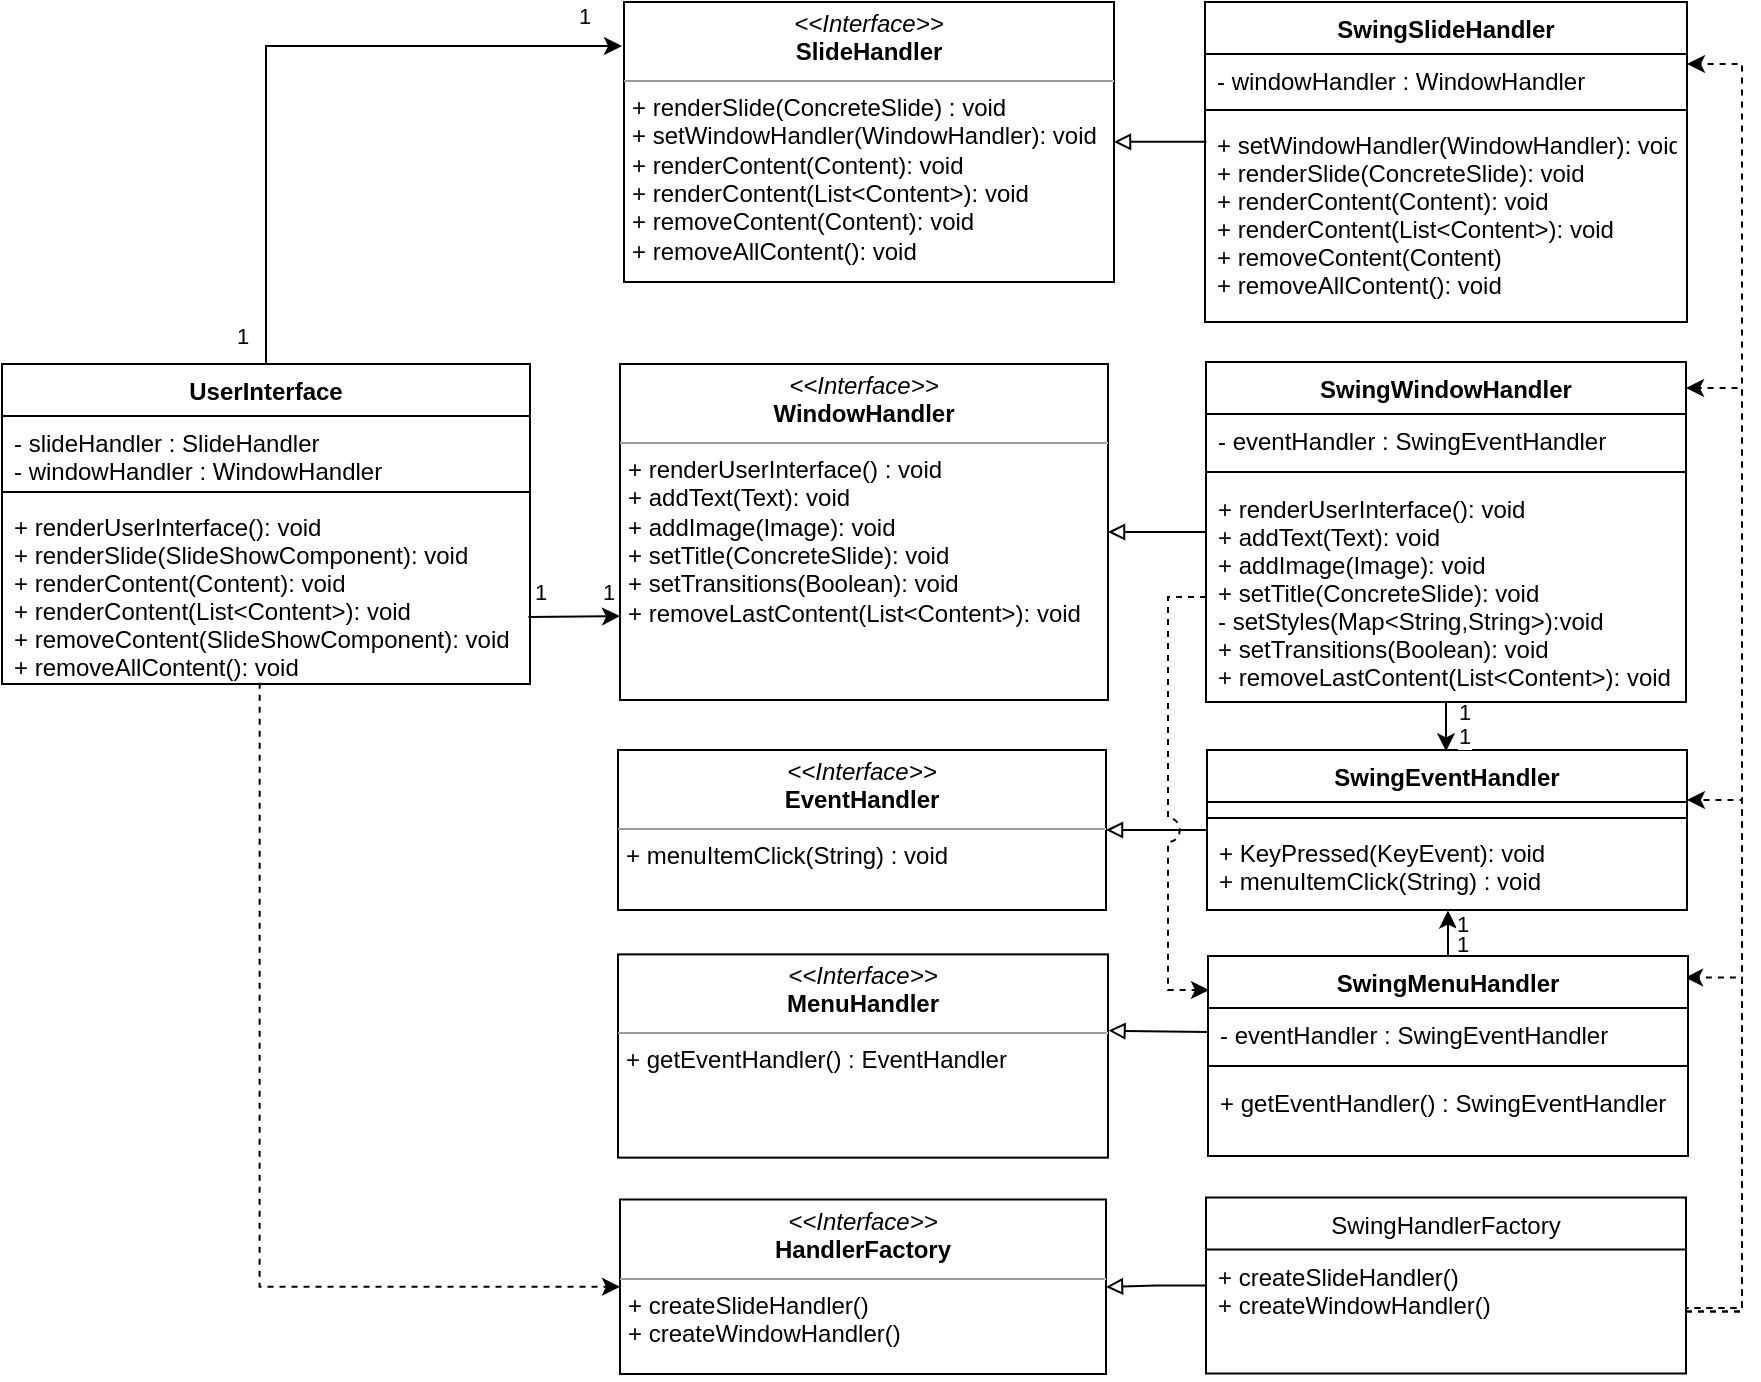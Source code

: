 <mxfile version="20.5.1" type="device"><diagram id="LJ5cOvNiz4a--_LxyvX9" name="Page-1"><mxGraphModel dx="1490" dy="734" grid="1" gridSize="10" guides="1" tooltips="1" connect="1" arrows="1" fold="1" page="1" pageScale="1" pageWidth="1654" pageHeight="2336" math="0" shadow="0"><root><mxCell id="0"/><mxCell id="1" parent="0"/><mxCell id="faDZtunnYHTmMx7Ny9zL-5" style="edgeStyle=orthogonalEdgeStyle;rounded=0;jumpStyle=arc;jumpSize=10;orthogonalLoop=1;jettySize=auto;html=1;startArrow=none;startFill=0;endArrow=classic;endFill=1;exitX=0.5;exitY=0;exitDx=0;exitDy=0;" edge="1" parent="1" source="faDZtunnYHTmMx7Ny9zL-8"><mxGeometry relative="1" as="geometry"><mxPoint x="420" y="175" as="targetPoint"/><Array as="points"><mxPoint x="242" y="175"/></Array></mxGeometry></mxCell><mxCell id="faDZtunnYHTmMx7Ny9zL-6" value="1" style="edgeLabel;html=1;align=center;verticalAlign=middle;resizable=0;points=[];" vertex="1" connectable="0" parent="faDZtunnYHTmMx7Ny9zL-5"><mxGeometry x="-0.831" y="1" relative="1" as="geometry"><mxPoint x="-11" y="14" as="offset"/></mxGeometry></mxCell><mxCell id="faDZtunnYHTmMx7Ny9zL-7" value="1" style="edgeLabel;html=1;align=center;verticalAlign=middle;resizable=0;points=[];" vertex="1" connectable="0" parent="faDZtunnYHTmMx7Ny9zL-5"><mxGeometry x="0.646" relative="1" as="geometry"><mxPoint x="40" y="-15" as="offset"/></mxGeometry></mxCell><mxCell id="faDZtunnYHTmMx7Ny9zL-89" style="edgeStyle=orthogonalEdgeStyle;rounded=0;jumpStyle=arc;jumpSize=12;orthogonalLoop=1;jettySize=auto;html=1;entryX=0;entryY=0.5;entryDx=0;entryDy=0;dashed=1;exitX=0.488;exitY=0.993;exitDx=0;exitDy=0;exitPerimeter=0;" edge="1" parent="1" source="faDZtunnYHTmMx7Ny9zL-11" target="faDZtunnYHTmMx7Ny9zL-36"><mxGeometry relative="1" as="geometry"/></mxCell><mxCell id="faDZtunnYHTmMx7Ny9zL-8" value="UserInterface" style="swimlane;fontStyle=1;align=center;verticalAlign=top;childLayout=stackLayout;horizontal=1;startSize=26;horizontalStack=0;resizeParent=1;resizeParentMax=0;resizeLast=0;collapsible=1;marginBottom=0;" vertex="1" parent="1"><mxGeometry x="110" y="334" width="264" height="160" as="geometry"/></mxCell><mxCell id="faDZtunnYHTmMx7Ny9zL-9" value="- slideHandler : SlideHandler&#10;- windowHandler : WindowHandler" style="text;strokeColor=none;fillColor=none;align=left;verticalAlign=top;spacingLeft=4;spacingRight=4;overflow=hidden;rotatable=0;points=[[0,0.5],[1,0.5]];portConstraint=eastwest;" vertex="1" parent="faDZtunnYHTmMx7Ny9zL-8"><mxGeometry y="26" width="264" height="34" as="geometry"/></mxCell><mxCell id="faDZtunnYHTmMx7Ny9zL-10" value="" style="line;strokeWidth=1;fillColor=none;align=left;verticalAlign=middle;spacingTop=-1;spacingLeft=3;spacingRight=3;rotatable=0;labelPosition=right;points=[];portConstraint=eastwest;strokeColor=inherit;" vertex="1" parent="faDZtunnYHTmMx7Ny9zL-8"><mxGeometry y="60" width="264" height="8" as="geometry"/></mxCell><mxCell id="faDZtunnYHTmMx7Ny9zL-11" value="+ renderUserInterface(): void&#10;+ renderSlide(SlideShowComponent): void&#10;+ renderContent(Content): void&#10;+ renderContent(List&lt;Content&gt;): void&#10;+ removeContent(SlideShowComponent): void&#10;+ removeAllContent(): void" style="text;strokeColor=none;fillColor=none;align=left;verticalAlign=top;spacingLeft=4;spacingRight=4;overflow=hidden;rotatable=0;points=[[0,0.5],[1,0.5]];portConstraint=eastwest;" vertex="1" parent="faDZtunnYHTmMx7Ny9zL-8"><mxGeometry y="68" width="264" height="92" as="geometry"/></mxCell><mxCell id="faDZtunnYHTmMx7Ny9zL-13" style="edgeStyle=orthogonalEdgeStyle;rounded=0;orthogonalLoop=1;jettySize=auto;html=1;entryX=1;entryY=0.5;entryDx=0;entryDy=0;startArrow=none;startFill=0;endArrow=block;endFill=0;" edge="1" parent="1" source="faDZtunnYHTmMx7Ny9zL-14" target="faDZtunnYHTmMx7Ny9zL-46"><mxGeometry relative="1" as="geometry"><mxPoint x="414.5" y="751.13" as="targetPoint"/></mxGeometry></mxCell><mxCell id="faDZtunnYHTmMx7Ny9zL-14" value="SwingEventHandler" style="swimlane;fontStyle=1;align=center;verticalAlign=top;childLayout=stackLayout;horizontal=1;startSize=26;horizontalStack=0;resizeParent=1;resizeParentMax=0;resizeLast=0;collapsible=1;marginBottom=0;" vertex="1" parent="1"><mxGeometry x="712.5" y="527.0" width="240" height="80" as="geometry"/></mxCell><mxCell id="faDZtunnYHTmMx7Ny9zL-15" value=" " style="text;strokeColor=none;fillColor=none;align=left;verticalAlign=top;spacingLeft=4;spacingRight=4;overflow=hidden;rotatable=0;points=[[0,0.5],[1,0.5]];portConstraint=eastwest;" vertex="1" parent="faDZtunnYHTmMx7Ny9zL-14"><mxGeometry y="26" width="240" height="4" as="geometry"/></mxCell><mxCell id="faDZtunnYHTmMx7Ny9zL-16" value="" style="line;strokeWidth=1;fillColor=none;align=left;verticalAlign=middle;spacingTop=-1;spacingLeft=3;spacingRight=3;rotatable=0;labelPosition=right;points=[];portConstraint=eastwest;strokeColor=inherit;" vertex="1" parent="faDZtunnYHTmMx7Ny9zL-14"><mxGeometry y="30" width="240" height="8" as="geometry"/></mxCell><mxCell id="faDZtunnYHTmMx7Ny9zL-17" value="+ KeyPressed(KeyEvent): void&#10;+ menuItemClick(String) : void" style="text;strokeColor=none;fillColor=none;align=left;verticalAlign=top;spacingLeft=4;spacingRight=4;overflow=hidden;rotatable=0;points=[[0,0.5],[1,0.5]];portConstraint=eastwest;" vertex="1" parent="faDZtunnYHTmMx7Ny9zL-14"><mxGeometry y="38" width="240" height="42" as="geometry"/></mxCell><mxCell id="faDZtunnYHTmMx7Ny9zL-24" style="edgeStyle=orthogonalEdgeStyle;rounded=0;jumpStyle=arc;jumpSize=12;orthogonalLoop=1;jettySize=auto;html=1;entryX=1;entryY=0.5;entryDx=0;entryDy=0;startArrow=none;startFill=0;endArrow=block;endFill=0;" edge="1" parent="1" source="faDZtunnYHTmMx7Ny9zL-26" target="faDZtunnYHTmMx7Ny9zL-44"><mxGeometry relative="1" as="geometry"/></mxCell><mxCell id="faDZtunnYHTmMx7Ny9zL-25" style="edgeStyle=orthogonalEdgeStyle;rounded=0;orthogonalLoop=1;jettySize=auto;html=1;entryX=0.498;entryY=0.008;entryDx=0;entryDy=0;entryPerimeter=0;" edge="1" parent="1" source="faDZtunnYHTmMx7Ny9zL-26" target="faDZtunnYHTmMx7Ny9zL-14"><mxGeometry relative="1" as="geometry"/></mxCell><mxCell id="faDZtunnYHTmMx7Ny9zL-90" value="1" style="edgeLabel;html=1;align=center;verticalAlign=middle;resizable=0;points=[];" vertex="1" connectable="0" parent="faDZtunnYHTmMx7Ny9zL-25"><mxGeometry x="-0.859" relative="1" as="geometry"><mxPoint x="9" y="1" as="offset"/></mxGeometry></mxCell><mxCell id="faDZtunnYHTmMx7Ny9zL-91" value="1" style="edgeLabel;html=1;align=center;verticalAlign=middle;resizable=0;points=[];" vertex="1" connectable="0" parent="faDZtunnYHTmMx7Ny9zL-25"><mxGeometry x="0.704" y="2" relative="1" as="geometry"><mxPoint x="7" as="offset"/></mxGeometry></mxCell><mxCell id="faDZtunnYHTmMx7Ny9zL-26" value="SwingWindowHandler" style="swimlane;fontStyle=1;align=center;verticalAlign=top;childLayout=stackLayout;horizontal=1;startSize=26;horizontalStack=0;resizeParent=1;resizeParentMax=0;resizeLast=0;collapsible=1;marginBottom=0;" vertex="1" parent="1"><mxGeometry x="712" y="333" width="240" height="170" as="geometry"/></mxCell><mxCell id="faDZtunnYHTmMx7Ny9zL-27" value="- eventHandler : SwingEventHandler " style="text;strokeColor=none;fillColor=none;align=left;verticalAlign=top;spacingLeft=4;spacingRight=4;overflow=hidden;rotatable=0;points=[[0,0.5],[1,0.5]];portConstraint=eastwest;" vertex="1" parent="faDZtunnYHTmMx7Ny9zL-26"><mxGeometry y="26" width="240" height="24" as="geometry"/></mxCell><mxCell id="faDZtunnYHTmMx7Ny9zL-28" value="" style="line;strokeWidth=1;fillColor=none;align=left;verticalAlign=middle;spacingTop=-1;spacingLeft=3;spacingRight=3;rotatable=0;labelPosition=right;points=[];portConstraint=eastwest;strokeColor=inherit;" vertex="1" parent="faDZtunnYHTmMx7Ny9zL-26"><mxGeometry y="50" width="240" height="10" as="geometry"/></mxCell><mxCell id="faDZtunnYHTmMx7Ny9zL-29" value="+ renderUserInterface(): void&#10;+ addText(Text): void&#10;+ addImage(Image): void&#10;+ setTitle(ConcreteSlide): void&#10;- setStyles(Map&lt;String,String&gt;):void&#10;+ setTransitions(Boolean): void&#10;+ removeLastContent(List&lt;Content&gt;): void&#10;" style="text;strokeColor=none;fillColor=none;align=left;verticalAlign=top;spacingLeft=4;spacingRight=4;overflow=hidden;rotatable=0;points=[[0,0.5],[1,0.5]];portConstraint=eastwest;" vertex="1" parent="faDZtunnYHTmMx7Ny9zL-26"><mxGeometry y="60" width="240" height="110" as="geometry"/></mxCell><mxCell id="faDZtunnYHTmMx7Ny9zL-36" value="&lt;p style=&quot;margin:0px;margin-top:4px;text-align:center;&quot;&gt;&lt;i&gt;&amp;lt;&amp;lt;Interface&amp;gt;&amp;gt;&lt;/i&gt;&lt;br&gt;&lt;b&gt;HandlerFactory&lt;/b&gt;&lt;/p&gt;&lt;hr size=&quot;1&quot;&gt;&lt;p style=&quot;margin:0px;margin-left:4px;&quot;&gt;&lt;span style=&quot;background-color: initial;&quot;&gt;+ createSlideHandler()&lt;/span&gt;&lt;br&gt;&lt;/p&gt;&lt;p style=&quot;margin:0px;margin-left:4px;&quot;&gt;+ createWindowHandler()&lt;/p&gt;" style="verticalAlign=top;align=left;overflow=fill;fontSize=12;fontFamily=Helvetica;html=1;" vertex="1" parent="1"><mxGeometry x="419" y="751.75" width="243" height="87.25" as="geometry"/></mxCell><mxCell id="faDZtunnYHTmMx7Ny9zL-37" style="edgeStyle=orthogonalEdgeStyle;rounded=0;orthogonalLoop=1;jettySize=auto;html=1;endArrow=block;endFill=0;" edge="1" parent="1" source="faDZtunnYHTmMx7Ny9zL-42" target="faDZtunnYHTmMx7Ny9zL-36"><mxGeometry relative="1" as="geometry"><mxPoint x="662" y="793" as="targetPoint"/></mxGeometry></mxCell><mxCell id="faDZtunnYHTmMx7Ny9zL-38" style="edgeStyle=orthogonalEdgeStyle;rounded=0;jumpStyle=none;jumpSize=12;orthogonalLoop=1;jettySize=auto;html=1;entryX=0.994;entryY=0.108;entryDx=0;entryDy=0;entryPerimeter=0;startArrow=none;startFill=0;endArrow=classic;endFill=1;exitX=1;exitY=0.5;exitDx=0;exitDy=0;dashed=1;" edge="1" parent="1" source="faDZtunnYHTmMx7Ny9zL-43" target="faDZtunnYHTmMx7Ny9zL-54"><mxGeometry relative="1" as="geometry"><Array as="points"><mxPoint x="952" y="806"/><mxPoint x="980" y="806"/><mxPoint x="980" y="641"/></Array></mxGeometry></mxCell><mxCell id="faDZtunnYHTmMx7Ny9zL-39" style="edgeStyle=orthogonalEdgeStyle;rounded=0;jumpStyle=none;jumpSize=12;orthogonalLoop=1;jettySize=auto;html=1;dashed=1;startArrow=none;startFill=0;endArrow=classic;endFill=1;exitX=1;exitY=0.5;exitDx=0;exitDy=0;" edge="1" parent="1" source="faDZtunnYHTmMx7Ny9zL-43" target="faDZtunnYHTmMx7Ny9zL-14"><mxGeometry relative="1" as="geometry"><Array as="points"><mxPoint x="952" y="806"/><mxPoint x="980" y="806"/><mxPoint x="980" y="552"/></Array></mxGeometry></mxCell><mxCell id="faDZtunnYHTmMx7Ny9zL-40" style="edgeStyle=orthogonalEdgeStyle;rounded=0;jumpStyle=none;jumpSize=12;orthogonalLoop=1;jettySize=auto;html=1;dashed=1;startArrow=none;startFill=0;endArrow=classic;endFill=1;exitX=1;exitY=0.5;exitDx=0;exitDy=0;" edge="1" parent="1" source="faDZtunnYHTmMx7Ny9zL-43"><mxGeometry relative="1" as="geometry"><Array as="points"><mxPoint x="980" y="808"/><mxPoint x="980" y="346"/></Array><mxPoint x="952" y="346" as="targetPoint"/></mxGeometry></mxCell><mxCell id="faDZtunnYHTmMx7Ny9zL-41" style="edgeStyle=orthogonalEdgeStyle;rounded=0;jumpStyle=none;jumpSize=12;orthogonalLoop=1;jettySize=auto;html=1;dashed=1;startArrow=none;startFill=0;endArrow=classic;endFill=1;exitX=1;exitY=0.5;exitDx=0;exitDy=0;" edge="1" parent="1" source="faDZtunnYHTmMx7Ny9zL-43" target="faDZtunnYHTmMx7Ny9zL-49"><mxGeometry relative="1" as="geometry"><Array as="points"><mxPoint x="980" y="808"/><mxPoint x="980" y="184"/></Array></mxGeometry></mxCell><mxCell id="faDZtunnYHTmMx7Ny9zL-42" value="SwingHandlerFactory" style="swimlane;fontStyle=0;childLayout=stackLayout;horizontal=1;startSize=26;fillColor=none;horizontalStack=0;resizeParent=1;resizeParentMax=0;resizeLast=0;collapsible=1;marginBottom=0;" vertex="1" parent="1"><mxGeometry x="712" y="750.75" width="240" height="88" as="geometry"/></mxCell><mxCell id="faDZtunnYHTmMx7Ny9zL-43" value="+ createSlideHandler()&#10;+ createWindowHandler()" style="text;strokeColor=none;fillColor=none;align=left;verticalAlign=top;spacingLeft=4;spacingRight=4;overflow=hidden;rotatable=0;points=[[0,0.5],[1,0.5]];portConstraint=eastwest;" vertex="1" parent="faDZtunnYHTmMx7Ny9zL-42"><mxGeometry y="26" width="240" height="62" as="geometry"/></mxCell><mxCell id="faDZtunnYHTmMx7Ny9zL-44" value="&lt;p style=&quot;margin:0px;margin-top:4px;text-align:center;&quot;&gt;&lt;i&gt;&amp;lt;&amp;lt;Interface&amp;gt;&amp;gt;&lt;/i&gt;&lt;br&gt;&lt;b&gt;WindowHandler&lt;/b&gt;&lt;/p&gt;&lt;hr size=&quot;1&quot;&gt;&lt;p style=&quot;margin:0px;margin-left:4px;&quot;&gt;+ renderUserInterface() : void&lt;/p&gt;&lt;p style=&quot;margin:0px;margin-left:4px;&quot;&gt;+ addText(Text): void&lt;/p&gt;&lt;p style=&quot;margin:0px;margin-left:4px;&quot;&gt;+ addImage(Image): void&lt;/p&gt;&lt;p style=&quot;margin:0px;margin-left:4px;&quot;&gt;+ setTitle(ConcreteSlide): void&lt;/p&gt;&lt;p style=&quot;margin:0px;margin-left:4px;&quot;&gt;+ setTransitions(Boolean): void&lt;/p&gt;&lt;p style=&quot;margin:0px;margin-left:4px;&quot;&gt;+ removeLastContent(List&amp;lt;Content&amp;gt;): void&lt;/p&gt;" style="verticalAlign=top;align=left;overflow=fill;fontSize=12;fontFamily=Helvetica;html=1;" vertex="1" parent="1"><mxGeometry x="419" y="334" width="244" height="168" as="geometry"/></mxCell><mxCell id="faDZtunnYHTmMx7Ny9zL-45" value="&lt;p style=&quot;margin:0px;margin-top:4px;text-align:center;&quot;&gt;&lt;i&gt;&amp;lt;&amp;lt;Interface&amp;gt;&amp;gt;&lt;/i&gt;&lt;br&gt;&lt;b&gt;SlideHandler&lt;/b&gt;&lt;/p&gt;&lt;hr size=&quot;1&quot;&gt;&lt;p style=&quot;margin:0px;margin-left:4px;&quot;&gt;+ renderSlide(ConcreteSlide) : void&lt;/p&gt;&lt;p style=&quot;margin:0px;margin-left:4px;&quot;&gt;+ setWindowHandler(WindowHandler): void&lt;/p&gt;&lt;p style=&quot;margin:0px;margin-left:4px;&quot;&gt;+ renderContent(Content): void&lt;/p&gt;&lt;p style=&quot;margin:0px;margin-left:4px;&quot;&gt;+ renderContent(List&amp;lt;Content&amp;gt;): void&lt;/p&gt;&lt;p style=&quot;margin:0px;margin-left:4px;&quot;&gt;+ removeContent(Content): void&lt;/p&gt;&lt;p style=&quot;margin:0px;margin-left:4px;&quot;&gt;+ removeAllContent(): void&lt;/p&gt;" style="verticalAlign=top;align=left;overflow=fill;fontSize=12;fontFamily=Helvetica;html=1;" vertex="1" parent="1"><mxGeometry x="421" y="153" width="245" height="140" as="geometry"/></mxCell><mxCell id="faDZtunnYHTmMx7Ny9zL-46" value="&lt;p style=&quot;margin:0px;margin-top:4px;text-align:center;&quot;&gt;&lt;i&gt;&amp;lt;&amp;lt;Interface&amp;gt;&amp;gt;&lt;/i&gt;&lt;br&gt;&lt;b&gt;EventHandler&lt;/b&gt;&lt;/p&gt;&lt;hr size=&quot;1&quot;&gt;&lt;p style=&quot;margin:0px;margin-left:4px;&quot;&gt;+ menuItemClick(String) : void&lt;/p&gt;" style="verticalAlign=top;align=left;overflow=fill;fontSize=12;fontFamily=Helvetica;html=1;" vertex="1" parent="1"><mxGeometry x="418" y="527" width="244" height="80" as="geometry"/></mxCell><mxCell id="faDZtunnYHTmMx7Ny9zL-47" style="edgeStyle=orthogonalEdgeStyle;rounded=0;jumpStyle=arc;jumpSize=12;orthogonalLoop=1;jettySize=auto;html=1;entryX=1;entryY=0.5;entryDx=0;entryDy=0;startArrow=none;startFill=0;endArrow=block;endFill=0;exitX=0.003;exitY=0.116;exitDx=0;exitDy=0;exitPerimeter=0;" edge="1" parent="1" source="faDZtunnYHTmMx7Ny9zL-51" target="faDZtunnYHTmMx7Ny9zL-45"><mxGeometry relative="1" as="geometry"/></mxCell><mxCell id="faDZtunnYHTmMx7Ny9zL-48" value="SwingSlideHandler" style="swimlane;fontStyle=1;align=center;verticalAlign=top;childLayout=stackLayout;horizontal=1;startSize=26;horizontalStack=0;resizeParent=1;resizeParentMax=0;resizeLast=0;collapsible=1;marginBottom=0;" vertex="1" parent="1"><mxGeometry x="711.5" y="153" width="241" height="160" as="geometry"/></mxCell><mxCell id="faDZtunnYHTmMx7Ny9zL-49" value="- windowHandler : WindowHandler" style="text;strokeColor=none;fillColor=none;align=left;verticalAlign=top;spacingLeft=4;spacingRight=4;overflow=hidden;rotatable=0;points=[[0,0.5],[1,0.5]];portConstraint=eastwest;" vertex="1" parent="faDZtunnYHTmMx7Ny9zL-48"><mxGeometry y="26" width="241" height="24" as="geometry"/></mxCell><mxCell id="faDZtunnYHTmMx7Ny9zL-50" value="" style="line;strokeWidth=1;fillColor=none;align=left;verticalAlign=middle;spacingTop=-1;spacingLeft=3;spacingRight=3;rotatable=0;labelPosition=right;points=[];portConstraint=eastwest;strokeColor=inherit;" vertex="1" parent="faDZtunnYHTmMx7Ny9zL-48"><mxGeometry y="50" width="241" height="8" as="geometry"/></mxCell><mxCell id="faDZtunnYHTmMx7Ny9zL-51" value="+ setWindowHandler(WindowHandler): void&#10;+ renderSlide(ConcreteSlide): void&#10;+ renderContent(Content): void&#10;+ renderContent(List&lt;Content&gt;): void&#10;+ removeContent(Content)&#10;+ removeAllContent(): void" style="text;strokeColor=none;fillColor=none;align=left;verticalAlign=top;spacingLeft=4;spacingRight=4;overflow=hidden;rotatable=0;points=[[0,0.5],[1,0.5]];portConstraint=eastwest;" vertex="1" parent="faDZtunnYHTmMx7Ny9zL-48"><mxGeometry y="58" width="241" height="102" as="geometry"/></mxCell><mxCell id="faDZtunnYHTmMx7Ny9zL-52" value="&lt;p style=&quot;margin:0px;margin-top:4px;text-align:center;&quot;&gt;&lt;i&gt;&amp;lt;&amp;lt;Interface&amp;gt;&amp;gt;&lt;/i&gt;&lt;br&gt;&lt;b&gt;MenuHandler&lt;/b&gt;&lt;/p&gt;&lt;hr size=&quot;1&quot;&gt;&lt;p style=&quot;margin:0px;margin-left:4px;&quot;&gt;+ getEventHandler() : EventHandler&lt;/p&gt;&lt;p style=&quot;margin:0px;margin-left:4px;&quot;&gt;&lt;br&gt;&lt;/p&gt;&lt;p style=&quot;margin:0px;margin-left:4px;&quot;&gt;&lt;br&gt;&lt;/p&gt;" style="verticalAlign=top;align=left;overflow=fill;fontSize=12;fontFamily=Helvetica;html=1;" vertex="1" parent="1"><mxGeometry x="418" y="629.19" width="245" height="101.63" as="geometry"/></mxCell><mxCell id="faDZtunnYHTmMx7Ny9zL-53" style="edgeStyle=orthogonalEdgeStyle;rounded=0;jumpStyle=arc;jumpSize=12;orthogonalLoop=1;jettySize=auto;html=1;startArrow=none;startFill=0;endArrow=classic;endFill=1;entryX=0.502;entryY=1.006;entryDx=0;entryDy=0;entryPerimeter=0;" edge="1" parent="1" source="faDZtunnYHTmMx7Ny9zL-54" target="faDZtunnYHTmMx7Ny9zL-17"><mxGeometry relative="1" as="geometry"><mxPoint x="833" y="612" as="targetPoint"/><Array as="points"/></mxGeometry></mxCell><mxCell id="faDZtunnYHTmMx7Ny9zL-94" value="1" style="edgeLabel;html=1;align=center;verticalAlign=middle;resizable=0;points=[];" vertex="1" connectable="0" parent="faDZtunnYHTmMx7Ny9zL-53"><mxGeometry x="0.825" relative="1" as="geometry"><mxPoint x="7" y="2" as="offset"/></mxGeometry></mxCell><mxCell id="faDZtunnYHTmMx7Ny9zL-95" value="1" style="edgeLabel;html=1;align=center;verticalAlign=middle;resizable=0;points=[];" vertex="1" connectable="0" parent="faDZtunnYHTmMx7Ny9zL-53"><mxGeometry x="0.401" relative="1" as="geometry"><mxPoint x="7" as="offset"/></mxGeometry></mxCell><mxCell id="faDZtunnYHTmMx7Ny9zL-54" value="SwingMenuHandler" style="swimlane;fontStyle=1;align=center;verticalAlign=top;childLayout=stackLayout;horizontal=1;startSize=26;horizontalStack=0;resizeParent=1;resizeParentMax=0;resizeLast=0;collapsible=1;marginBottom=0;" vertex="1" parent="1"><mxGeometry x="713" y="630.01" width="240" height="100" as="geometry"/></mxCell><mxCell id="faDZtunnYHTmMx7Ny9zL-55" value="- eventHandler : SwingEventHandler " style="text;strokeColor=none;fillColor=none;align=left;verticalAlign=top;spacingLeft=4;spacingRight=4;overflow=hidden;rotatable=0;points=[[0,0.5],[1,0.5]];portConstraint=eastwest;" vertex="1" parent="faDZtunnYHTmMx7Ny9zL-54"><mxGeometry y="26" width="240" height="24" as="geometry"/></mxCell><mxCell id="faDZtunnYHTmMx7Ny9zL-56" value="" style="line;strokeWidth=1;fillColor=none;align=left;verticalAlign=middle;spacingTop=-1;spacingLeft=3;spacingRight=3;rotatable=0;labelPosition=right;points=[];portConstraint=eastwest;strokeColor=inherit;" vertex="1" parent="faDZtunnYHTmMx7Ny9zL-54"><mxGeometry y="50" width="240" height="10" as="geometry"/></mxCell><mxCell id="faDZtunnYHTmMx7Ny9zL-57" value="+ getEventHandler() : SwingEventHandler&#10;" style="text;strokeColor=none;fillColor=none;align=left;verticalAlign=top;spacingLeft=4;spacingRight=4;overflow=hidden;rotatable=0;points=[[0,0.5],[1,0.5]];portConstraint=eastwest;" vertex="1" parent="faDZtunnYHTmMx7Ny9zL-54"><mxGeometry y="60" width="240" height="40" as="geometry"/></mxCell><mxCell id="faDZtunnYHTmMx7Ny9zL-63" style="edgeStyle=orthogonalEdgeStyle;rounded=0;jumpStyle=arc;jumpSize=10;orthogonalLoop=1;jettySize=auto;html=1;entryX=0;entryY=0.75;entryDx=0;entryDy=0;startArrow=none;startFill=0;endArrow=classic;endFill=1;exitX=0.997;exitY=0.636;exitDx=0;exitDy=0;exitPerimeter=0;" edge="1" parent="1" source="faDZtunnYHTmMx7Ny9zL-11" target="faDZtunnYHTmMx7Ny9zL-44"><mxGeometry relative="1" as="geometry"><Array as="points"><mxPoint x="400" y="461"/></Array></mxGeometry></mxCell><mxCell id="faDZtunnYHTmMx7Ny9zL-64" value="1" style="edgeLabel;html=1;align=center;verticalAlign=middle;resizable=0;points=[];" vertex="1" connectable="0" parent="faDZtunnYHTmMx7Ny9zL-63"><mxGeometry x="-0.928" y="1" relative="1" as="geometry"><mxPoint x="4" y="-12" as="offset"/></mxGeometry></mxCell><mxCell id="faDZtunnYHTmMx7Ny9zL-65" value="1" style="edgeLabel;html=1;align=center;verticalAlign=middle;resizable=0;points=[];" vertex="1" connectable="0" parent="faDZtunnYHTmMx7Ny9zL-63"><mxGeometry x="0.87" y="1" relative="1" as="geometry"><mxPoint x="-3" y="-11" as="offset"/></mxGeometry></mxCell><mxCell id="faDZtunnYHTmMx7Ny9zL-66" style="edgeStyle=orthogonalEdgeStyle;rounded=0;jumpStyle=arc;jumpSize=12;orthogonalLoop=1;jettySize=auto;html=1;entryX=1.001;entryY=0.375;entryDx=0;entryDy=0;entryPerimeter=0;startArrow=none;startFill=0;endArrow=block;endFill=0;" edge="1" parent="1" source="faDZtunnYHTmMx7Ny9zL-55" target="faDZtunnYHTmMx7Ny9zL-52"><mxGeometry relative="1" as="geometry"/></mxCell><mxCell id="faDZtunnYHTmMx7Ny9zL-88" style="edgeStyle=orthogonalEdgeStyle;rounded=0;orthogonalLoop=1;jettySize=auto;html=1;entryX=0.002;entryY=0.174;entryDx=0;entryDy=0;exitX=0;exitY=0.5;exitDx=0;exitDy=0;dashed=1;jumpStyle=arc;jumpSize=12;entryPerimeter=0;" edge="1" parent="1" target="faDZtunnYHTmMx7Ny9zL-54"><mxGeometry relative="1" as="geometry"><Array as="points"><mxPoint x="693" y="451"/><mxPoint x="693" y="647"/><mxPoint x="714" y="647"/></Array><mxPoint x="712" y="450.49" as="sourcePoint"/><mxPoint x="713" y="683.5" as="targetPoint"/></mxGeometry></mxCell></root></mxGraphModel></diagram></mxfile>